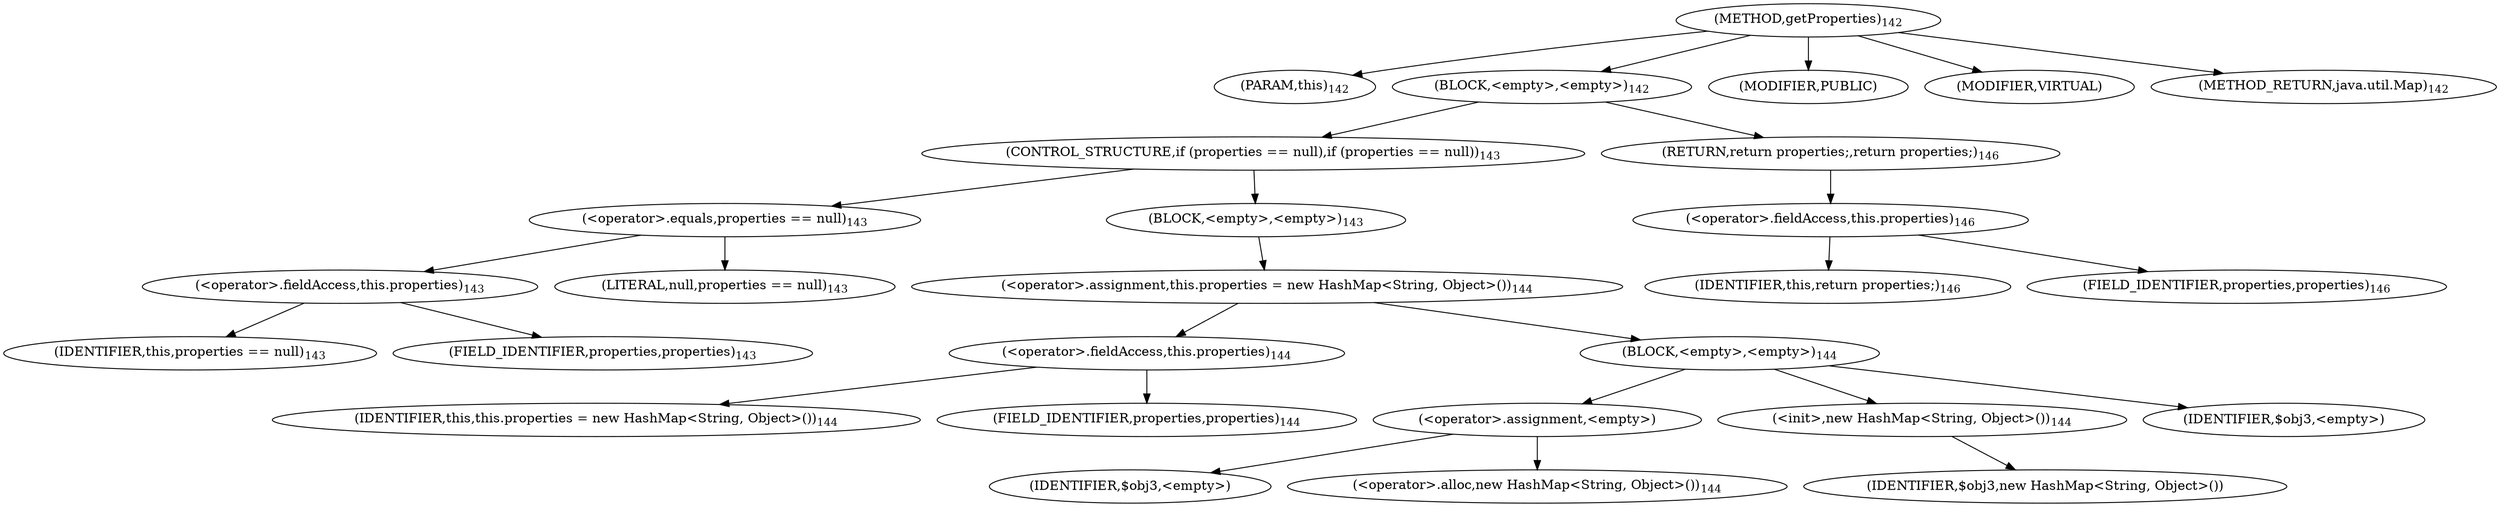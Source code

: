 digraph "getProperties" {  
"423" [label = <(METHOD,getProperties)<SUB>142</SUB>> ]
"424" [label = <(PARAM,this)<SUB>142</SUB>> ]
"425" [label = <(BLOCK,&lt;empty&gt;,&lt;empty&gt;)<SUB>142</SUB>> ]
"426" [label = <(CONTROL_STRUCTURE,if (properties == null),if (properties == null))<SUB>143</SUB>> ]
"427" [label = <(&lt;operator&gt;.equals,properties == null)<SUB>143</SUB>> ]
"428" [label = <(&lt;operator&gt;.fieldAccess,this.properties)<SUB>143</SUB>> ]
"429" [label = <(IDENTIFIER,this,properties == null)<SUB>143</SUB>> ]
"430" [label = <(FIELD_IDENTIFIER,properties,properties)<SUB>143</SUB>> ]
"431" [label = <(LITERAL,null,properties == null)<SUB>143</SUB>> ]
"432" [label = <(BLOCK,&lt;empty&gt;,&lt;empty&gt;)<SUB>143</SUB>> ]
"433" [label = <(&lt;operator&gt;.assignment,this.properties = new HashMap&lt;String, Object&gt;())<SUB>144</SUB>> ]
"434" [label = <(&lt;operator&gt;.fieldAccess,this.properties)<SUB>144</SUB>> ]
"435" [label = <(IDENTIFIER,this,this.properties = new HashMap&lt;String, Object&gt;())<SUB>144</SUB>> ]
"436" [label = <(FIELD_IDENTIFIER,properties,properties)<SUB>144</SUB>> ]
"437" [label = <(BLOCK,&lt;empty&gt;,&lt;empty&gt;)<SUB>144</SUB>> ]
"438" [label = <(&lt;operator&gt;.assignment,&lt;empty&gt;)> ]
"439" [label = <(IDENTIFIER,$obj3,&lt;empty&gt;)> ]
"440" [label = <(&lt;operator&gt;.alloc,new HashMap&lt;String, Object&gt;())<SUB>144</SUB>> ]
"441" [label = <(&lt;init&gt;,new HashMap&lt;String, Object&gt;())<SUB>144</SUB>> ]
"442" [label = <(IDENTIFIER,$obj3,new HashMap&lt;String, Object&gt;())> ]
"443" [label = <(IDENTIFIER,$obj3,&lt;empty&gt;)> ]
"444" [label = <(RETURN,return properties;,return properties;)<SUB>146</SUB>> ]
"445" [label = <(&lt;operator&gt;.fieldAccess,this.properties)<SUB>146</SUB>> ]
"446" [label = <(IDENTIFIER,this,return properties;)<SUB>146</SUB>> ]
"447" [label = <(FIELD_IDENTIFIER,properties,properties)<SUB>146</SUB>> ]
"448" [label = <(MODIFIER,PUBLIC)> ]
"449" [label = <(MODIFIER,VIRTUAL)> ]
"450" [label = <(METHOD_RETURN,java.util.Map)<SUB>142</SUB>> ]
  "423" -> "424" 
  "423" -> "425" 
  "423" -> "448" 
  "423" -> "449" 
  "423" -> "450" 
  "425" -> "426" 
  "425" -> "444" 
  "426" -> "427" 
  "426" -> "432" 
  "427" -> "428" 
  "427" -> "431" 
  "428" -> "429" 
  "428" -> "430" 
  "432" -> "433" 
  "433" -> "434" 
  "433" -> "437" 
  "434" -> "435" 
  "434" -> "436" 
  "437" -> "438" 
  "437" -> "441" 
  "437" -> "443" 
  "438" -> "439" 
  "438" -> "440" 
  "441" -> "442" 
  "444" -> "445" 
  "445" -> "446" 
  "445" -> "447" 
}

